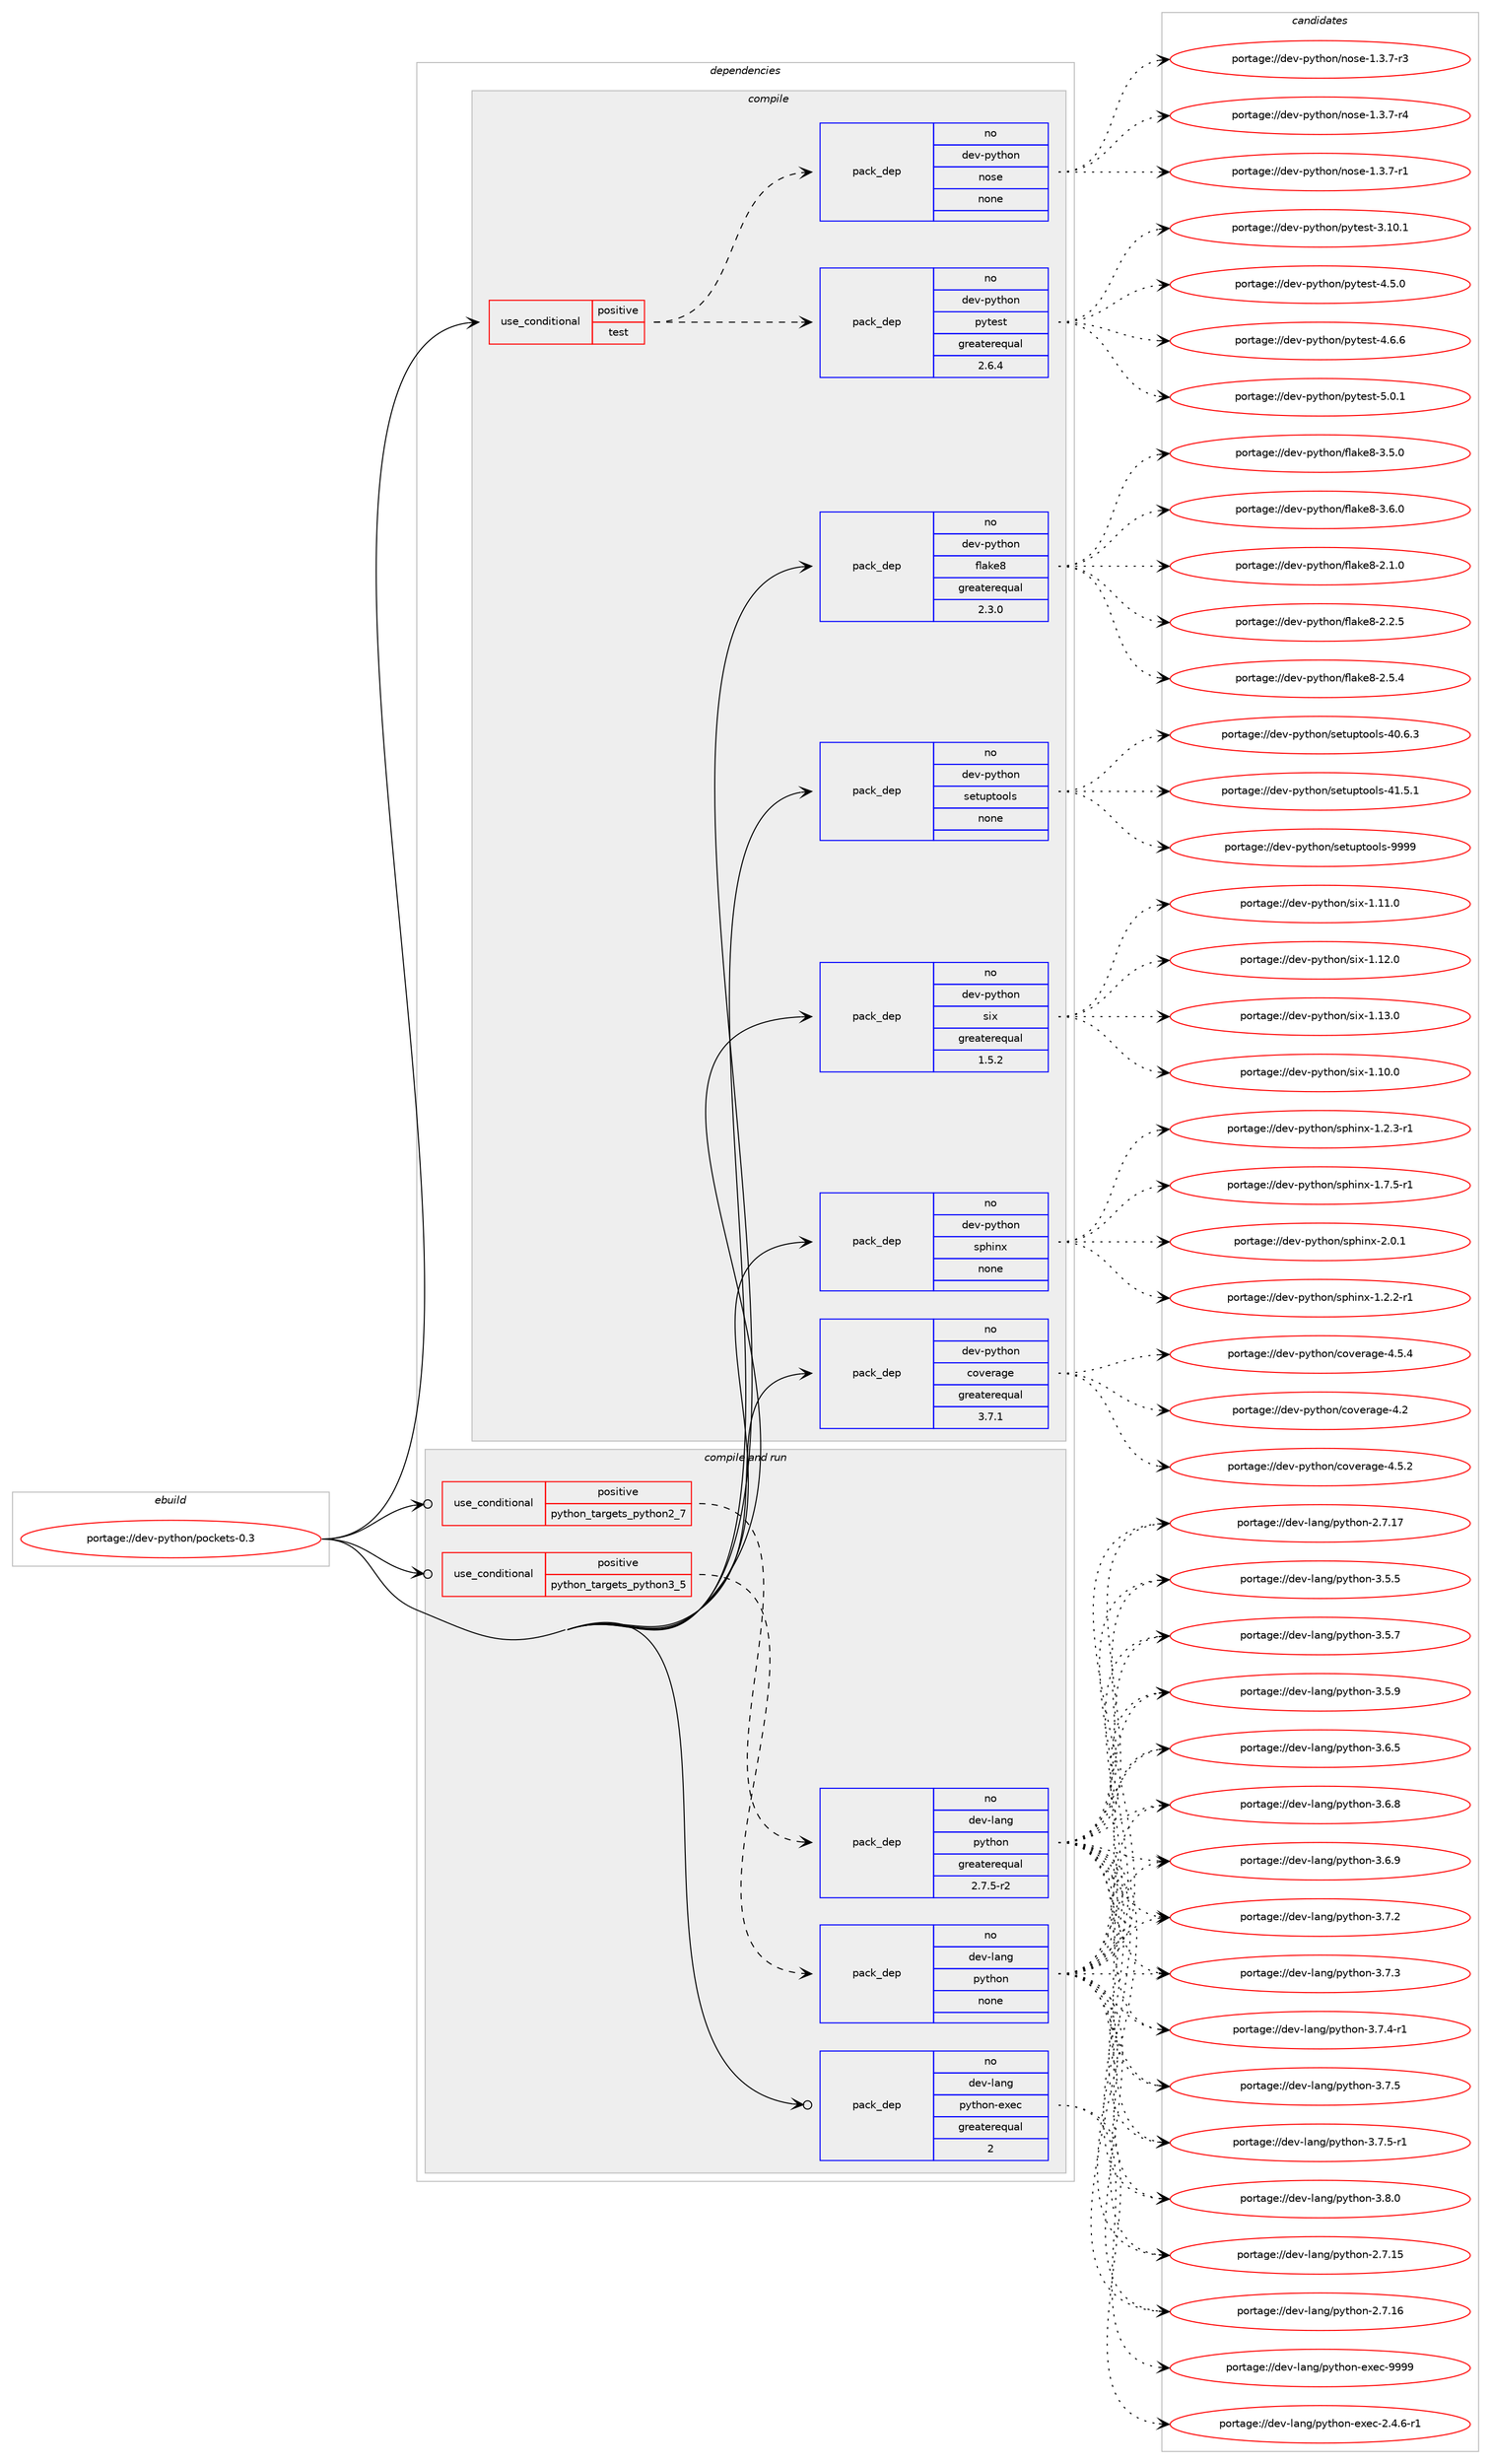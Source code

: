 digraph prolog {

# *************
# Graph options
# *************

newrank=true;
concentrate=true;
compound=true;
graph [rankdir=LR,fontname=Helvetica,fontsize=10,ranksep=1.5];#, ranksep=2.5, nodesep=0.2];
edge  [arrowhead=vee];
node  [fontname=Helvetica,fontsize=10];

# **********
# The ebuild
# **********

subgraph cluster_leftcol {
color=gray;
label=<<i>ebuild</i>>;
id [label="portage://dev-python/pockets-0.3", color=red, width=4, href="../dev-python/pockets-0.3.svg"];
}

# ****************
# The dependencies
# ****************

subgraph cluster_midcol {
color=gray;
label=<<i>dependencies</i>>;
subgraph cluster_compile {
fillcolor="#eeeeee";
style=filled;
label=<<i>compile</i>>;
subgraph cond34058 {
dependency157575 [label=<<TABLE BORDER="0" CELLBORDER="1" CELLSPACING="0" CELLPADDING="4"><TR><TD ROWSPAN="3" CELLPADDING="10">use_conditional</TD></TR><TR><TD>positive</TD></TR><TR><TD>test</TD></TR></TABLE>>, shape=none, color=red];
subgraph pack120154 {
dependency157576 [label=<<TABLE BORDER="0" CELLBORDER="1" CELLSPACING="0" CELLPADDING="4" WIDTH="220"><TR><TD ROWSPAN="6" CELLPADDING="30">pack_dep</TD></TR><TR><TD WIDTH="110">no</TD></TR><TR><TD>dev-python</TD></TR><TR><TD>pytest</TD></TR><TR><TD>greaterequal</TD></TR><TR><TD>2.6.4</TD></TR></TABLE>>, shape=none, color=blue];
}
dependency157575:e -> dependency157576:w [weight=20,style="dashed",arrowhead="vee"];
subgraph pack120155 {
dependency157577 [label=<<TABLE BORDER="0" CELLBORDER="1" CELLSPACING="0" CELLPADDING="4" WIDTH="220"><TR><TD ROWSPAN="6" CELLPADDING="30">pack_dep</TD></TR><TR><TD WIDTH="110">no</TD></TR><TR><TD>dev-python</TD></TR><TR><TD>nose</TD></TR><TR><TD>none</TD></TR><TR><TD></TD></TR></TABLE>>, shape=none, color=blue];
}
dependency157575:e -> dependency157577:w [weight=20,style="dashed",arrowhead="vee"];
}
id:e -> dependency157575:w [weight=20,style="solid",arrowhead="vee"];
subgraph pack120156 {
dependency157578 [label=<<TABLE BORDER="0" CELLBORDER="1" CELLSPACING="0" CELLPADDING="4" WIDTH="220"><TR><TD ROWSPAN="6" CELLPADDING="30">pack_dep</TD></TR><TR><TD WIDTH="110">no</TD></TR><TR><TD>dev-python</TD></TR><TR><TD>coverage</TD></TR><TR><TD>greaterequal</TD></TR><TR><TD>3.7.1</TD></TR></TABLE>>, shape=none, color=blue];
}
id:e -> dependency157578:w [weight=20,style="solid",arrowhead="vee"];
subgraph pack120157 {
dependency157579 [label=<<TABLE BORDER="0" CELLBORDER="1" CELLSPACING="0" CELLPADDING="4" WIDTH="220"><TR><TD ROWSPAN="6" CELLPADDING="30">pack_dep</TD></TR><TR><TD WIDTH="110">no</TD></TR><TR><TD>dev-python</TD></TR><TR><TD>flake8</TD></TR><TR><TD>greaterequal</TD></TR><TR><TD>2.3.0</TD></TR></TABLE>>, shape=none, color=blue];
}
id:e -> dependency157579:w [weight=20,style="solid",arrowhead="vee"];
subgraph pack120158 {
dependency157580 [label=<<TABLE BORDER="0" CELLBORDER="1" CELLSPACING="0" CELLPADDING="4" WIDTH="220"><TR><TD ROWSPAN="6" CELLPADDING="30">pack_dep</TD></TR><TR><TD WIDTH="110">no</TD></TR><TR><TD>dev-python</TD></TR><TR><TD>setuptools</TD></TR><TR><TD>none</TD></TR><TR><TD></TD></TR></TABLE>>, shape=none, color=blue];
}
id:e -> dependency157580:w [weight=20,style="solid",arrowhead="vee"];
subgraph pack120159 {
dependency157581 [label=<<TABLE BORDER="0" CELLBORDER="1" CELLSPACING="0" CELLPADDING="4" WIDTH="220"><TR><TD ROWSPAN="6" CELLPADDING="30">pack_dep</TD></TR><TR><TD WIDTH="110">no</TD></TR><TR><TD>dev-python</TD></TR><TR><TD>six</TD></TR><TR><TD>greaterequal</TD></TR><TR><TD>1.5.2</TD></TR></TABLE>>, shape=none, color=blue];
}
id:e -> dependency157581:w [weight=20,style="solid",arrowhead="vee"];
subgraph pack120160 {
dependency157582 [label=<<TABLE BORDER="0" CELLBORDER="1" CELLSPACING="0" CELLPADDING="4" WIDTH="220"><TR><TD ROWSPAN="6" CELLPADDING="30">pack_dep</TD></TR><TR><TD WIDTH="110">no</TD></TR><TR><TD>dev-python</TD></TR><TR><TD>sphinx</TD></TR><TR><TD>none</TD></TR><TR><TD></TD></TR></TABLE>>, shape=none, color=blue];
}
id:e -> dependency157582:w [weight=20,style="solid",arrowhead="vee"];
}
subgraph cluster_compileandrun {
fillcolor="#eeeeee";
style=filled;
label=<<i>compile and run</i>>;
subgraph cond34059 {
dependency157583 [label=<<TABLE BORDER="0" CELLBORDER="1" CELLSPACING="0" CELLPADDING="4"><TR><TD ROWSPAN="3" CELLPADDING="10">use_conditional</TD></TR><TR><TD>positive</TD></TR><TR><TD>python_targets_python2_7</TD></TR></TABLE>>, shape=none, color=red];
subgraph pack120161 {
dependency157584 [label=<<TABLE BORDER="0" CELLBORDER="1" CELLSPACING="0" CELLPADDING="4" WIDTH="220"><TR><TD ROWSPAN="6" CELLPADDING="30">pack_dep</TD></TR><TR><TD WIDTH="110">no</TD></TR><TR><TD>dev-lang</TD></TR><TR><TD>python</TD></TR><TR><TD>greaterequal</TD></TR><TR><TD>2.7.5-r2</TD></TR></TABLE>>, shape=none, color=blue];
}
dependency157583:e -> dependency157584:w [weight=20,style="dashed",arrowhead="vee"];
}
id:e -> dependency157583:w [weight=20,style="solid",arrowhead="odotvee"];
subgraph cond34060 {
dependency157585 [label=<<TABLE BORDER="0" CELLBORDER="1" CELLSPACING="0" CELLPADDING="4"><TR><TD ROWSPAN="3" CELLPADDING="10">use_conditional</TD></TR><TR><TD>positive</TD></TR><TR><TD>python_targets_python3_5</TD></TR></TABLE>>, shape=none, color=red];
subgraph pack120162 {
dependency157586 [label=<<TABLE BORDER="0" CELLBORDER="1" CELLSPACING="0" CELLPADDING="4" WIDTH="220"><TR><TD ROWSPAN="6" CELLPADDING="30">pack_dep</TD></TR><TR><TD WIDTH="110">no</TD></TR><TR><TD>dev-lang</TD></TR><TR><TD>python</TD></TR><TR><TD>none</TD></TR><TR><TD></TD></TR></TABLE>>, shape=none, color=blue];
}
dependency157585:e -> dependency157586:w [weight=20,style="dashed",arrowhead="vee"];
}
id:e -> dependency157585:w [weight=20,style="solid",arrowhead="odotvee"];
subgraph pack120163 {
dependency157587 [label=<<TABLE BORDER="0" CELLBORDER="1" CELLSPACING="0" CELLPADDING="4" WIDTH="220"><TR><TD ROWSPAN="6" CELLPADDING="30">pack_dep</TD></TR><TR><TD WIDTH="110">no</TD></TR><TR><TD>dev-lang</TD></TR><TR><TD>python-exec</TD></TR><TR><TD>greaterequal</TD></TR><TR><TD>2</TD></TR></TABLE>>, shape=none, color=blue];
}
id:e -> dependency157587:w [weight=20,style="solid",arrowhead="odotvee"];
}
subgraph cluster_run {
fillcolor="#eeeeee";
style=filled;
label=<<i>run</i>>;
}
}

# **************
# The candidates
# **************

subgraph cluster_choices {
rank=same;
color=gray;
label=<<i>candidates</i>>;

subgraph choice120154 {
color=black;
nodesep=1;
choiceportage100101118451121211161041111104711212111610111511645514649484649 [label="portage://dev-python/pytest-3.10.1", color=red, width=4,href="../dev-python/pytest-3.10.1.svg"];
choiceportage1001011184511212111610411111047112121116101115116455246534648 [label="portage://dev-python/pytest-4.5.0", color=red, width=4,href="../dev-python/pytest-4.5.0.svg"];
choiceportage1001011184511212111610411111047112121116101115116455246544654 [label="portage://dev-python/pytest-4.6.6", color=red, width=4,href="../dev-python/pytest-4.6.6.svg"];
choiceportage1001011184511212111610411111047112121116101115116455346484649 [label="portage://dev-python/pytest-5.0.1", color=red, width=4,href="../dev-python/pytest-5.0.1.svg"];
dependency157576:e -> choiceportage100101118451121211161041111104711212111610111511645514649484649:w [style=dotted,weight="100"];
dependency157576:e -> choiceportage1001011184511212111610411111047112121116101115116455246534648:w [style=dotted,weight="100"];
dependency157576:e -> choiceportage1001011184511212111610411111047112121116101115116455246544654:w [style=dotted,weight="100"];
dependency157576:e -> choiceportage1001011184511212111610411111047112121116101115116455346484649:w [style=dotted,weight="100"];
}
subgraph choice120155 {
color=black;
nodesep=1;
choiceportage10010111845112121116104111110471101111151014549465146554511449 [label="portage://dev-python/nose-1.3.7-r1", color=red, width=4,href="../dev-python/nose-1.3.7-r1.svg"];
choiceportage10010111845112121116104111110471101111151014549465146554511451 [label="portage://dev-python/nose-1.3.7-r3", color=red, width=4,href="../dev-python/nose-1.3.7-r3.svg"];
choiceportage10010111845112121116104111110471101111151014549465146554511452 [label="portage://dev-python/nose-1.3.7-r4", color=red, width=4,href="../dev-python/nose-1.3.7-r4.svg"];
dependency157577:e -> choiceportage10010111845112121116104111110471101111151014549465146554511449:w [style=dotted,weight="100"];
dependency157577:e -> choiceportage10010111845112121116104111110471101111151014549465146554511451:w [style=dotted,weight="100"];
dependency157577:e -> choiceportage10010111845112121116104111110471101111151014549465146554511452:w [style=dotted,weight="100"];
}
subgraph choice120156 {
color=black;
nodesep=1;
choiceportage1001011184511212111610411111047991111181011149710310145524650 [label="portage://dev-python/coverage-4.2", color=red, width=4,href="../dev-python/coverage-4.2.svg"];
choiceportage10010111845112121116104111110479911111810111497103101455246534650 [label="portage://dev-python/coverage-4.5.2", color=red, width=4,href="../dev-python/coverage-4.5.2.svg"];
choiceportage10010111845112121116104111110479911111810111497103101455246534652 [label="portage://dev-python/coverage-4.5.4", color=red, width=4,href="../dev-python/coverage-4.5.4.svg"];
dependency157578:e -> choiceportage1001011184511212111610411111047991111181011149710310145524650:w [style=dotted,weight="100"];
dependency157578:e -> choiceportage10010111845112121116104111110479911111810111497103101455246534650:w [style=dotted,weight="100"];
dependency157578:e -> choiceportage10010111845112121116104111110479911111810111497103101455246534652:w [style=dotted,weight="100"];
}
subgraph choice120157 {
color=black;
nodesep=1;
choiceportage10010111845112121116104111110471021089710710156455046494648 [label="portage://dev-python/flake8-2.1.0", color=red, width=4,href="../dev-python/flake8-2.1.0.svg"];
choiceportage10010111845112121116104111110471021089710710156455046504653 [label="portage://dev-python/flake8-2.2.5", color=red, width=4,href="../dev-python/flake8-2.2.5.svg"];
choiceportage10010111845112121116104111110471021089710710156455046534652 [label="portage://dev-python/flake8-2.5.4", color=red, width=4,href="../dev-python/flake8-2.5.4.svg"];
choiceportage10010111845112121116104111110471021089710710156455146534648 [label="portage://dev-python/flake8-3.5.0", color=red, width=4,href="../dev-python/flake8-3.5.0.svg"];
choiceportage10010111845112121116104111110471021089710710156455146544648 [label="portage://dev-python/flake8-3.6.0", color=red, width=4,href="../dev-python/flake8-3.6.0.svg"];
dependency157579:e -> choiceportage10010111845112121116104111110471021089710710156455046494648:w [style=dotted,weight="100"];
dependency157579:e -> choiceportage10010111845112121116104111110471021089710710156455046504653:w [style=dotted,weight="100"];
dependency157579:e -> choiceportage10010111845112121116104111110471021089710710156455046534652:w [style=dotted,weight="100"];
dependency157579:e -> choiceportage10010111845112121116104111110471021089710710156455146534648:w [style=dotted,weight="100"];
dependency157579:e -> choiceportage10010111845112121116104111110471021089710710156455146544648:w [style=dotted,weight="100"];
}
subgraph choice120158 {
color=black;
nodesep=1;
choiceportage100101118451121211161041111104711510111611711211611111110811545524846544651 [label="portage://dev-python/setuptools-40.6.3", color=red, width=4,href="../dev-python/setuptools-40.6.3.svg"];
choiceportage100101118451121211161041111104711510111611711211611111110811545524946534649 [label="portage://dev-python/setuptools-41.5.1", color=red, width=4,href="../dev-python/setuptools-41.5.1.svg"];
choiceportage10010111845112121116104111110471151011161171121161111111081154557575757 [label="portage://dev-python/setuptools-9999", color=red, width=4,href="../dev-python/setuptools-9999.svg"];
dependency157580:e -> choiceportage100101118451121211161041111104711510111611711211611111110811545524846544651:w [style=dotted,weight="100"];
dependency157580:e -> choiceportage100101118451121211161041111104711510111611711211611111110811545524946534649:w [style=dotted,weight="100"];
dependency157580:e -> choiceportage10010111845112121116104111110471151011161171121161111111081154557575757:w [style=dotted,weight="100"];
}
subgraph choice120159 {
color=black;
nodesep=1;
choiceportage100101118451121211161041111104711510512045494649484648 [label="portage://dev-python/six-1.10.0", color=red, width=4,href="../dev-python/six-1.10.0.svg"];
choiceportage100101118451121211161041111104711510512045494649494648 [label="portage://dev-python/six-1.11.0", color=red, width=4,href="../dev-python/six-1.11.0.svg"];
choiceportage100101118451121211161041111104711510512045494649504648 [label="portage://dev-python/six-1.12.0", color=red, width=4,href="../dev-python/six-1.12.0.svg"];
choiceportage100101118451121211161041111104711510512045494649514648 [label="portage://dev-python/six-1.13.0", color=red, width=4,href="../dev-python/six-1.13.0.svg"];
dependency157581:e -> choiceportage100101118451121211161041111104711510512045494649484648:w [style=dotted,weight="100"];
dependency157581:e -> choiceportage100101118451121211161041111104711510512045494649494648:w [style=dotted,weight="100"];
dependency157581:e -> choiceportage100101118451121211161041111104711510512045494649504648:w [style=dotted,weight="100"];
dependency157581:e -> choiceportage100101118451121211161041111104711510512045494649514648:w [style=dotted,weight="100"];
}
subgraph choice120160 {
color=black;
nodesep=1;
choiceportage10010111845112121116104111110471151121041051101204549465046504511449 [label="portage://dev-python/sphinx-1.2.2-r1", color=red, width=4,href="../dev-python/sphinx-1.2.2-r1.svg"];
choiceportage10010111845112121116104111110471151121041051101204549465046514511449 [label="portage://dev-python/sphinx-1.2.3-r1", color=red, width=4,href="../dev-python/sphinx-1.2.3-r1.svg"];
choiceportage10010111845112121116104111110471151121041051101204549465546534511449 [label="portage://dev-python/sphinx-1.7.5-r1", color=red, width=4,href="../dev-python/sphinx-1.7.5-r1.svg"];
choiceportage1001011184511212111610411111047115112104105110120455046484649 [label="portage://dev-python/sphinx-2.0.1", color=red, width=4,href="../dev-python/sphinx-2.0.1.svg"];
dependency157582:e -> choiceportage10010111845112121116104111110471151121041051101204549465046504511449:w [style=dotted,weight="100"];
dependency157582:e -> choiceportage10010111845112121116104111110471151121041051101204549465046514511449:w [style=dotted,weight="100"];
dependency157582:e -> choiceportage10010111845112121116104111110471151121041051101204549465546534511449:w [style=dotted,weight="100"];
dependency157582:e -> choiceportage1001011184511212111610411111047115112104105110120455046484649:w [style=dotted,weight="100"];
}
subgraph choice120161 {
color=black;
nodesep=1;
choiceportage10010111845108971101034711212111610411111045504655464953 [label="portage://dev-lang/python-2.7.15", color=red, width=4,href="../dev-lang/python-2.7.15.svg"];
choiceportage10010111845108971101034711212111610411111045504655464954 [label="portage://dev-lang/python-2.7.16", color=red, width=4,href="../dev-lang/python-2.7.16.svg"];
choiceportage10010111845108971101034711212111610411111045504655464955 [label="portage://dev-lang/python-2.7.17", color=red, width=4,href="../dev-lang/python-2.7.17.svg"];
choiceportage100101118451089711010347112121116104111110455146534653 [label="portage://dev-lang/python-3.5.5", color=red, width=4,href="../dev-lang/python-3.5.5.svg"];
choiceportage100101118451089711010347112121116104111110455146534655 [label="portage://dev-lang/python-3.5.7", color=red, width=4,href="../dev-lang/python-3.5.7.svg"];
choiceportage100101118451089711010347112121116104111110455146534657 [label="portage://dev-lang/python-3.5.9", color=red, width=4,href="../dev-lang/python-3.5.9.svg"];
choiceportage100101118451089711010347112121116104111110455146544653 [label="portage://dev-lang/python-3.6.5", color=red, width=4,href="../dev-lang/python-3.6.5.svg"];
choiceportage100101118451089711010347112121116104111110455146544656 [label="portage://dev-lang/python-3.6.8", color=red, width=4,href="../dev-lang/python-3.6.8.svg"];
choiceportage100101118451089711010347112121116104111110455146544657 [label="portage://dev-lang/python-3.6.9", color=red, width=4,href="../dev-lang/python-3.6.9.svg"];
choiceportage100101118451089711010347112121116104111110455146554650 [label="portage://dev-lang/python-3.7.2", color=red, width=4,href="../dev-lang/python-3.7.2.svg"];
choiceportage100101118451089711010347112121116104111110455146554651 [label="portage://dev-lang/python-3.7.3", color=red, width=4,href="../dev-lang/python-3.7.3.svg"];
choiceportage1001011184510897110103471121211161041111104551465546524511449 [label="portage://dev-lang/python-3.7.4-r1", color=red, width=4,href="../dev-lang/python-3.7.4-r1.svg"];
choiceportage100101118451089711010347112121116104111110455146554653 [label="portage://dev-lang/python-3.7.5", color=red, width=4,href="../dev-lang/python-3.7.5.svg"];
choiceportage1001011184510897110103471121211161041111104551465546534511449 [label="portage://dev-lang/python-3.7.5-r1", color=red, width=4,href="../dev-lang/python-3.7.5-r1.svg"];
choiceportage100101118451089711010347112121116104111110455146564648 [label="portage://dev-lang/python-3.8.0", color=red, width=4,href="../dev-lang/python-3.8.0.svg"];
dependency157584:e -> choiceportage10010111845108971101034711212111610411111045504655464953:w [style=dotted,weight="100"];
dependency157584:e -> choiceportage10010111845108971101034711212111610411111045504655464954:w [style=dotted,weight="100"];
dependency157584:e -> choiceportage10010111845108971101034711212111610411111045504655464955:w [style=dotted,weight="100"];
dependency157584:e -> choiceportage100101118451089711010347112121116104111110455146534653:w [style=dotted,weight="100"];
dependency157584:e -> choiceportage100101118451089711010347112121116104111110455146534655:w [style=dotted,weight="100"];
dependency157584:e -> choiceportage100101118451089711010347112121116104111110455146534657:w [style=dotted,weight="100"];
dependency157584:e -> choiceportage100101118451089711010347112121116104111110455146544653:w [style=dotted,weight="100"];
dependency157584:e -> choiceportage100101118451089711010347112121116104111110455146544656:w [style=dotted,weight="100"];
dependency157584:e -> choiceportage100101118451089711010347112121116104111110455146544657:w [style=dotted,weight="100"];
dependency157584:e -> choiceportage100101118451089711010347112121116104111110455146554650:w [style=dotted,weight="100"];
dependency157584:e -> choiceportage100101118451089711010347112121116104111110455146554651:w [style=dotted,weight="100"];
dependency157584:e -> choiceportage1001011184510897110103471121211161041111104551465546524511449:w [style=dotted,weight="100"];
dependency157584:e -> choiceportage100101118451089711010347112121116104111110455146554653:w [style=dotted,weight="100"];
dependency157584:e -> choiceportage1001011184510897110103471121211161041111104551465546534511449:w [style=dotted,weight="100"];
dependency157584:e -> choiceportage100101118451089711010347112121116104111110455146564648:w [style=dotted,weight="100"];
}
subgraph choice120162 {
color=black;
nodesep=1;
choiceportage10010111845108971101034711212111610411111045504655464953 [label="portage://dev-lang/python-2.7.15", color=red, width=4,href="../dev-lang/python-2.7.15.svg"];
choiceportage10010111845108971101034711212111610411111045504655464954 [label="portage://dev-lang/python-2.7.16", color=red, width=4,href="../dev-lang/python-2.7.16.svg"];
choiceportage10010111845108971101034711212111610411111045504655464955 [label="portage://dev-lang/python-2.7.17", color=red, width=4,href="../dev-lang/python-2.7.17.svg"];
choiceportage100101118451089711010347112121116104111110455146534653 [label="portage://dev-lang/python-3.5.5", color=red, width=4,href="../dev-lang/python-3.5.5.svg"];
choiceportage100101118451089711010347112121116104111110455146534655 [label="portage://dev-lang/python-3.5.7", color=red, width=4,href="../dev-lang/python-3.5.7.svg"];
choiceportage100101118451089711010347112121116104111110455146534657 [label="portage://dev-lang/python-3.5.9", color=red, width=4,href="../dev-lang/python-3.5.9.svg"];
choiceportage100101118451089711010347112121116104111110455146544653 [label="portage://dev-lang/python-3.6.5", color=red, width=4,href="../dev-lang/python-3.6.5.svg"];
choiceportage100101118451089711010347112121116104111110455146544656 [label="portage://dev-lang/python-3.6.8", color=red, width=4,href="../dev-lang/python-3.6.8.svg"];
choiceportage100101118451089711010347112121116104111110455146544657 [label="portage://dev-lang/python-3.6.9", color=red, width=4,href="../dev-lang/python-3.6.9.svg"];
choiceportage100101118451089711010347112121116104111110455146554650 [label="portage://dev-lang/python-3.7.2", color=red, width=4,href="../dev-lang/python-3.7.2.svg"];
choiceportage100101118451089711010347112121116104111110455146554651 [label="portage://dev-lang/python-3.7.3", color=red, width=4,href="../dev-lang/python-3.7.3.svg"];
choiceportage1001011184510897110103471121211161041111104551465546524511449 [label="portage://dev-lang/python-3.7.4-r1", color=red, width=4,href="../dev-lang/python-3.7.4-r1.svg"];
choiceportage100101118451089711010347112121116104111110455146554653 [label="portage://dev-lang/python-3.7.5", color=red, width=4,href="../dev-lang/python-3.7.5.svg"];
choiceportage1001011184510897110103471121211161041111104551465546534511449 [label="portage://dev-lang/python-3.7.5-r1", color=red, width=4,href="../dev-lang/python-3.7.5-r1.svg"];
choiceportage100101118451089711010347112121116104111110455146564648 [label="portage://dev-lang/python-3.8.0", color=red, width=4,href="../dev-lang/python-3.8.0.svg"];
dependency157586:e -> choiceportage10010111845108971101034711212111610411111045504655464953:w [style=dotted,weight="100"];
dependency157586:e -> choiceportage10010111845108971101034711212111610411111045504655464954:w [style=dotted,weight="100"];
dependency157586:e -> choiceportage10010111845108971101034711212111610411111045504655464955:w [style=dotted,weight="100"];
dependency157586:e -> choiceportage100101118451089711010347112121116104111110455146534653:w [style=dotted,weight="100"];
dependency157586:e -> choiceportage100101118451089711010347112121116104111110455146534655:w [style=dotted,weight="100"];
dependency157586:e -> choiceportage100101118451089711010347112121116104111110455146534657:w [style=dotted,weight="100"];
dependency157586:e -> choiceportage100101118451089711010347112121116104111110455146544653:w [style=dotted,weight="100"];
dependency157586:e -> choiceportage100101118451089711010347112121116104111110455146544656:w [style=dotted,weight="100"];
dependency157586:e -> choiceportage100101118451089711010347112121116104111110455146544657:w [style=dotted,weight="100"];
dependency157586:e -> choiceportage100101118451089711010347112121116104111110455146554650:w [style=dotted,weight="100"];
dependency157586:e -> choiceportage100101118451089711010347112121116104111110455146554651:w [style=dotted,weight="100"];
dependency157586:e -> choiceportage1001011184510897110103471121211161041111104551465546524511449:w [style=dotted,weight="100"];
dependency157586:e -> choiceportage100101118451089711010347112121116104111110455146554653:w [style=dotted,weight="100"];
dependency157586:e -> choiceportage1001011184510897110103471121211161041111104551465546534511449:w [style=dotted,weight="100"];
dependency157586:e -> choiceportage100101118451089711010347112121116104111110455146564648:w [style=dotted,weight="100"];
}
subgraph choice120163 {
color=black;
nodesep=1;
choiceportage10010111845108971101034711212111610411111045101120101994550465246544511449 [label="portage://dev-lang/python-exec-2.4.6-r1", color=red, width=4,href="../dev-lang/python-exec-2.4.6-r1.svg"];
choiceportage10010111845108971101034711212111610411111045101120101994557575757 [label="portage://dev-lang/python-exec-9999", color=red, width=4,href="../dev-lang/python-exec-9999.svg"];
dependency157587:e -> choiceportage10010111845108971101034711212111610411111045101120101994550465246544511449:w [style=dotted,weight="100"];
dependency157587:e -> choiceportage10010111845108971101034711212111610411111045101120101994557575757:w [style=dotted,weight="100"];
}
}

}
